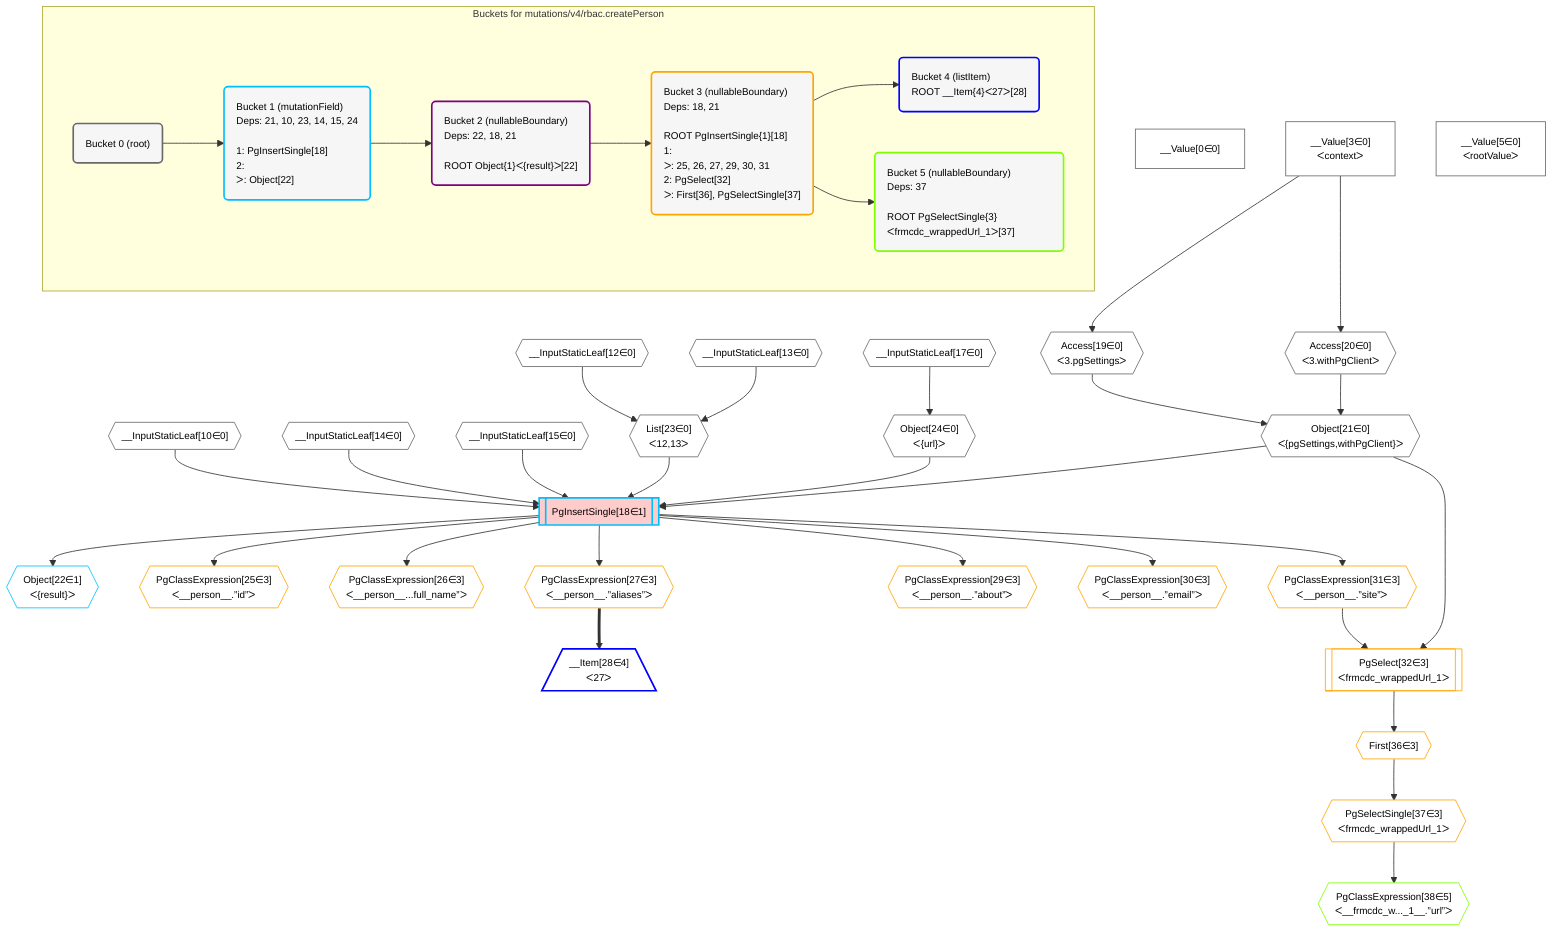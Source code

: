 %%{init: {'themeVariables': { 'fontSize': '12px'}}}%%
graph TD
    classDef path fill:#eee,stroke:#000,color:#000
    classDef plan fill:#fff,stroke-width:1px,color:#000
    classDef itemplan fill:#fff,stroke-width:2px,color:#000
    classDef unbatchedplan fill:#dff,stroke-width:1px,color:#000
    classDef sideeffectplan fill:#fcc,stroke-width:2px,color:#000
    classDef bucket fill:#f6f6f6,color:#000,stroke-width:2px,text-align:left


    %% define steps
    __Value0["__Value[0∈0]"]:::plan
    __Value3["__Value[3∈0]<br />ᐸcontextᐳ"]:::plan
    __Value5["__Value[5∈0]<br />ᐸrootValueᐳ"]:::plan
    __InputStaticLeaf10{{"__InputStaticLeaf[10∈0]"}}:::plan
    __InputStaticLeaf12{{"__InputStaticLeaf[12∈0]"}}:::plan
    __InputStaticLeaf13{{"__InputStaticLeaf[13∈0]"}}:::plan
    __InputStaticLeaf14{{"__InputStaticLeaf[14∈0]"}}:::plan
    __InputStaticLeaf15{{"__InputStaticLeaf[15∈0]"}}:::plan
    __InputStaticLeaf17{{"__InputStaticLeaf[17∈0]"}}:::plan
    Access19{{"Access[19∈0]<br />ᐸ3.pgSettingsᐳ"}}:::plan
    Access20{{"Access[20∈0]<br />ᐸ3.withPgClientᐳ"}}:::plan
    Object21{{"Object[21∈0]<br />ᐸ{pgSettings,withPgClient}ᐳ"}}:::plan
    List23{{"List[23∈0]<br />ᐸ12,13ᐳ"}}:::plan
    Object24{{"Object[24∈0]<br />ᐸ{url}ᐳ"}}:::plan
    PgInsertSingle18[["PgInsertSingle[18∈1]"]]:::sideeffectplan
    Object22{{"Object[22∈1]<br />ᐸ{result}ᐳ"}}:::plan
    PgClassExpression25{{"PgClassExpression[25∈3]<br />ᐸ__person__.”id”ᐳ"}}:::plan
    PgClassExpression26{{"PgClassExpression[26∈3]<br />ᐸ__person__...full_name”ᐳ"}}:::plan
    PgClassExpression27{{"PgClassExpression[27∈3]<br />ᐸ__person__.”aliases”ᐳ"}}:::plan
    __Item28[/"__Item[28∈4]<br />ᐸ27ᐳ"\]:::itemplan
    PgClassExpression29{{"PgClassExpression[29∈3]<br />ᐸ__person__.”about”ᐳ"}}:::plan
    PgClassExpression30{{"PgClassExpression[30∈3]<br />ᐸ__person__.”email”ᐳ"}}:::plan
    PgClassExpression31{{"PgClassExpression[31∈3]<br />ᐸ__person__.”site”ᐳ"}}:::plan
    PgSelect32[["PgSelect[32∈3]<br />ᐸfrmcdc_wrappedUrl_1ᐳ"]]:::plan
    First36{{"First[36∈3]"}}:::plan
    PgSelectSingle37{{"PgSelectSingle[37∈3]<br />ᐸfrmcdc_wrappedUrl_1ᐳ"}}:::plan
    PgClassExpression38{{"PgClassExpression[38∈5]<br />ᐸ__frmcdc_w..._1__.”url”ᐳ"}}:::plan

    %% plan dependencies
    __Value3 --> Access19
    __Value3 --> Access20
    Access19 & Access20 --> Object21
    __InputStaticLeaf12 & __InputStaticLeaf13 --> List23
    __InputStaticLeaf17 --> Object24
    Object21 & __InputStaticLeaf10 & List23 & __InputStaticLeaf14 & __InputStaticLeaf15 & Object24 --> PgInsertSingle18
    PgInsertSingle18 --> Object22
    PgInsertSingle18 --> PgClassExpression25
    PgInsertSingle18 --> PgClassExpression26
    PgInsertSingle18 --> PgClassExpression27
    PgClassExpression27 ==> __Item28
    PgInsertSingle18 --> PgClassExpression29
    PgInsertSingle18 --> PgClassExpression30
    PgInsertSingle18 --> PgClassExpression31
    Object21 & PgClassExpression31 --> PgSelect32
    PgSelect32 --> First36
    First36 --> PgSelectSingle37
    PgSelectSingle37 --> PgClassExpression38

    subgraph "Buckets for mutations/v4/rbac.createPerson"
    Bucket0("Bucket 0 (root)"):::bucket
    classDef bucket0 stroke:#696969
    class Bucket0,__Value0,__Value3,__Value5,__InputStaticLeaf10,__InputStaticLeaf12,__InputStaticLeaf13,__InputStaticLeaf14,__InputStaticLeaf15,__InputStaticLeaf17,Access19,Access20,Object21,List23,Object24 bucket0
    Bucket1("Bucket 1 (mutationField)<br />Deps: 21, 10, 23, 14, 15, 24<br /><br />1: PgInsertSingle[18]<br />2: <br />ᐳ: Object[22]"):::bucket
    classDef bucket1 stroke:#00bfff
    class Bucket1,PgInsertSingle18,Object22 bucket1
    Bucket2("Bucket 2 (nullableBoundary)<br />Deps: 22, 18, 21<br /><br />ROOT Object{1}ᐸ{result}ᐳ[22]"):::bucket
    classDef bucket2 stroke:#7f007f
    class Bucket2 bucket2
    Bucket3("Bucket 3 (nullableBoundary)<br />Deps: 18, 21<br /><br />ROOT PgInsertSingle{1}[18]<br />1: <br />ᐳ: 25, 26, 27, 29, 30, 31<br />2: PgSelect[32]<br />ᐳ: First[36], PgSelectSingle[37]"):::bucket
    classDef bucket3 stroke:#ffa500
    class Bucket3,PgClassExpression25,PgClassExpression26,PgClassExpression27,PgClassExpression29,PgClassExpression30,PgClassExpression31,PgSelect32,First36,PgSelectSingle37 bucket3
    Bucket4("Bucket 4 (listItem)<br />ROOT __Item{4}ᐸ27ᐳ[28]"):::bucket
    classDef bucket4 stroke:#0000ff
    class Bucket4,__Item28 bucket4
    Bucket5("Bucket 5 (nullableBoundary)<br />Deps: 37<br /><br />ROOT PgSelectSingle{3}ᐸfrmcdc_wrappedUrl_1ᐳ[37]"):::bucket
    classDef bucket5 stroke:#7fff00
    class Bucket5,PgClassExpression38 bucket5
    Bucket0 --> Bucket1
    Bucket1 --> Bucket2
    Bucket2 --> Bucket3
    Bucket3 --> Bucket4 & Bucket5
    end